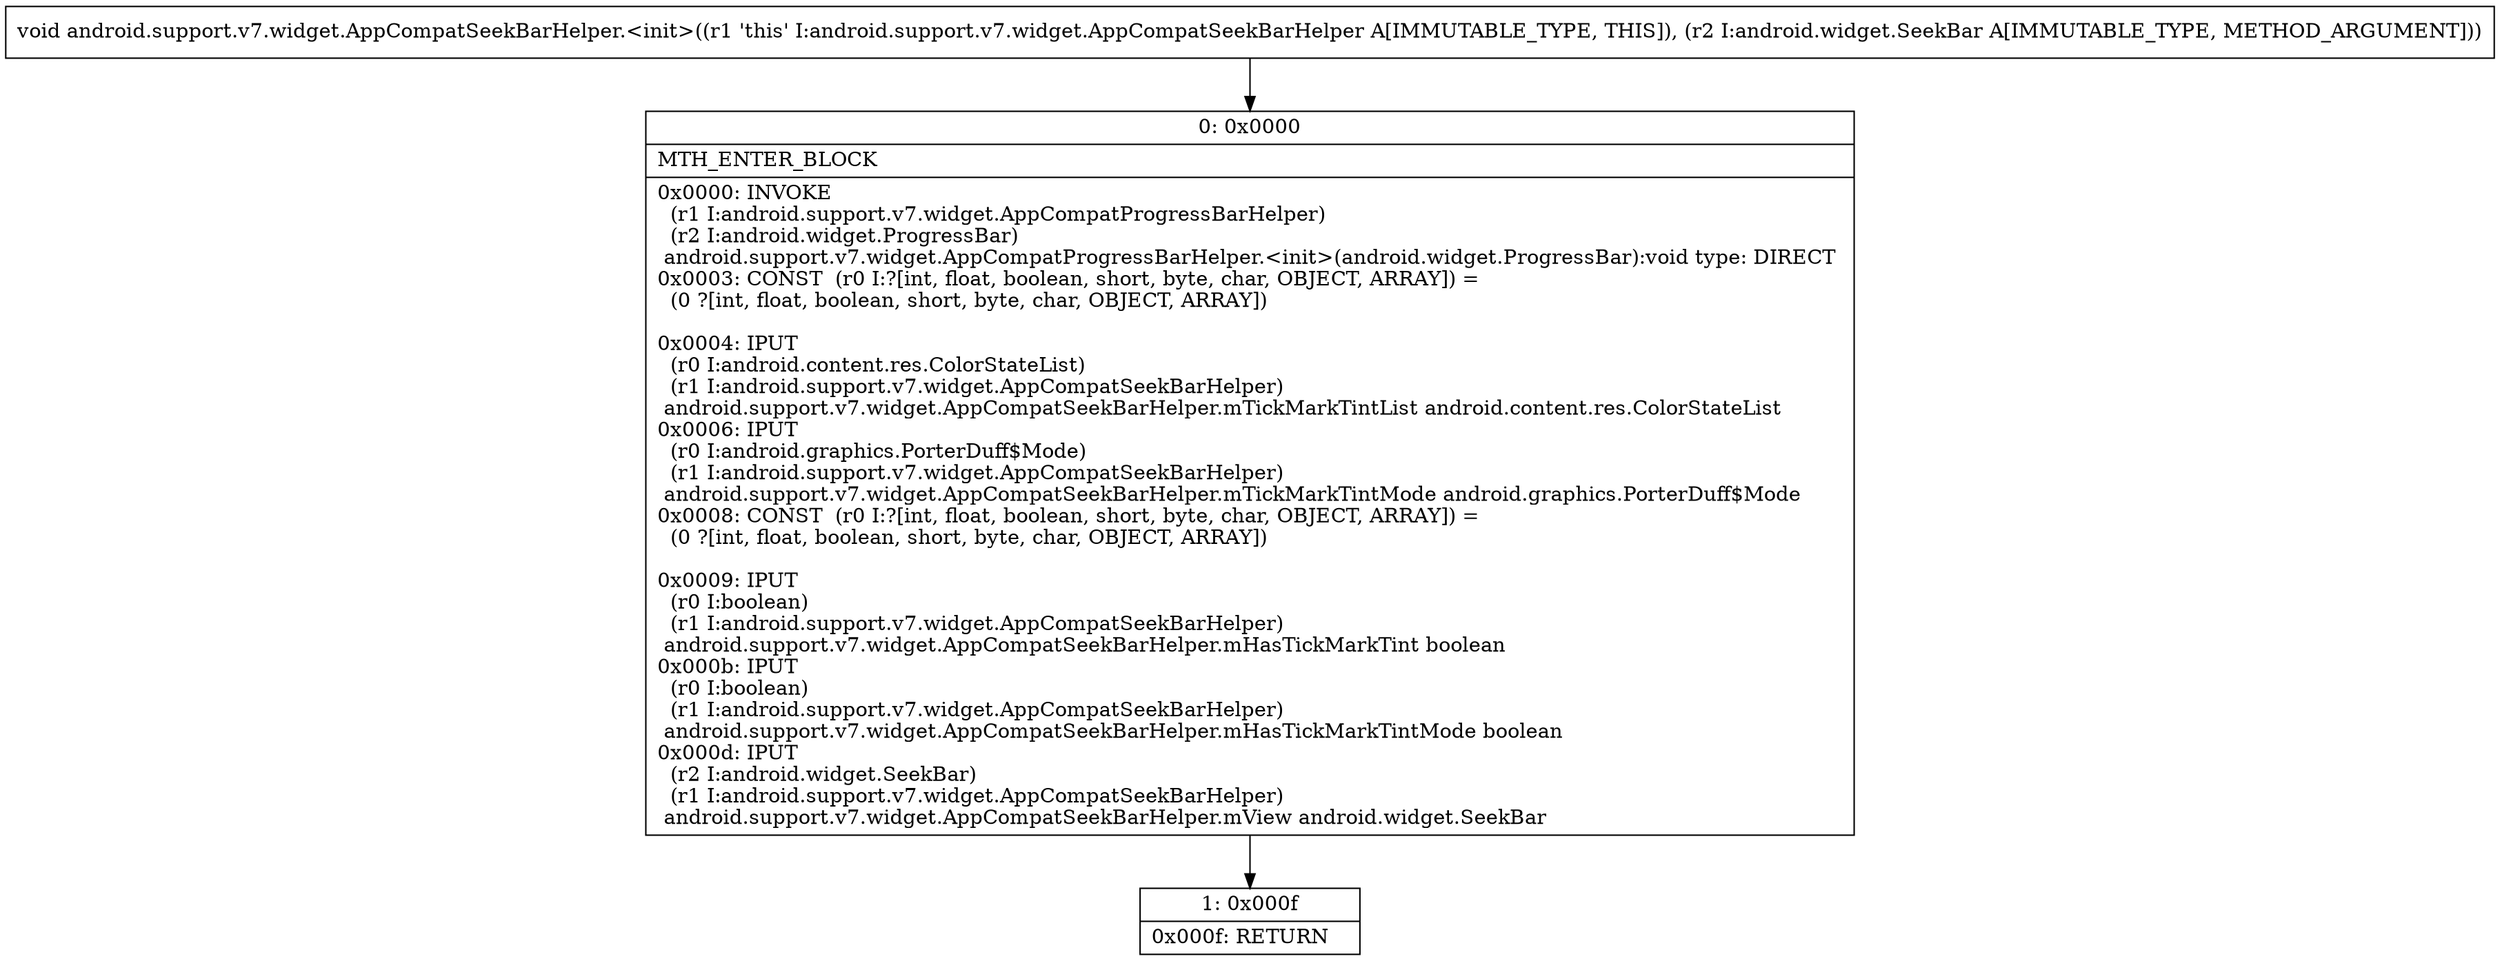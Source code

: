 digraph "CFG forandroid.support.v7.widget.AppCompatSeekBarHelper.\<init\>(Landroid\/widget\/SeekBar;)V" {
Node_0 [shape=record,label="{0\:\ 0x0000|MTH_ENTER_BLOCK\l|0x0000: INVOKE  \l  (r1 I:android.support.v7.widget.AppCompatProgressBarHelper)\l  (r2 I:android.widget.ProgressBar)\l android.support.v7.widget.AppCompatProgressBarHelper.\<init\>(android.widget.ProgressBar):void type: DIRECT \l0x0003: CONST  (r0 I:?[int, float, boolean, short, byte, char, OBJECT, ARRAY]) = \l  (0 ?[int, float, boolean, short, byte, char, OBJECT, ARRAY])\l \l0x0004: IPUT  \l  (r0 I:android.content.res.ColorStateList)\l  (r1 I:android.support.v7.widget.AppCompatSeekBarHelper)\l android.support.v7.widget.AppCompatSeekBarHelper.mTickMarkTintList android.content.res.ColorStateList \l0x0006: IPUT  \l  (r0 I:android.graphics.PorterDuff$Mode)\l  (r1 I:android.support.v7.widget.AppCompatSeekBarHelper)\l android.support.v7.widget.AppCompatSeekBarHelper.mTickMarkTintMode android.graphics.PorterDuff$Mode \l0x0008: CONST  (r0 I:?[int, float, boolean, short, byte, char, OBJECT, ARRAY]) = \l  (0 ?[int, float, boolean, short, byte, char, OBJECT, ARRAY])\l \l0x0009: IPUT  \l  (r0 I:boolean)\l  (r1 I:android.support.v7.widget.AppCompatSeekBarHelper)\l android.support.v7.widget.AppCompatSeekBarHelper.mHasTickMarkTint boolean \l0x000b: IPUT  \l  (r0 I:boolean)\l  (r1 I:android.support.v7.widget.AppCompatSeekBarHelper)\l android.support.v7.widget.AppCompatSeekBarHelper.mHasTickMarkTintMode boolean \l0x000d: IPUT  \l  (r2 I:android.widget.SeekBar)\l  (r1 I:android.support.v7.widget.AppCompatSeekBarHelper)\l android.support.v7.widget.AppCompatSeekBarHelper.mView android.widget.SeekBar \l}"];
Node_1 [shape=record,label="{1\:\ 0x000f|0x000f: RETURN   \l}"];
MethodNode[shape=record,label="{void android.support.v7.widget.AppCompatSeekBarHelper.\<init\>((r1 'this' I:android.support.v7.widget.AppCompatSeekBarHelper A[IMMUTABLE_TYPE, THIS]), (r2 I:android.widget.SeekBar A[IMMUTABLE_TYPE, METHOD_ARGUMENT])) }"];
MethodNode -> Node_0;
Node_0 -> Node_1;
}

